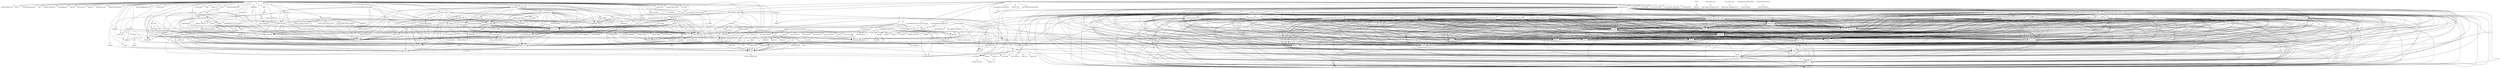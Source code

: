 digraph depends {
    node [shape=plaintext]
activitymanager -> db8;
activitymanager -> libboost_regex1_51_0;
activitymanager -> libglib_2_0_0;
activitymanager -> libstdc6;
activitymanager -> luna_service2;
activitymanager -> upstart;
alsa_utils_alsactl -> alsa_states [style=dotted];
alsa_utils_alsactl -> libasound2;
alsa_utils_alsamixer -> libasound2;
alsa_utils_alsamixer -> libformw5;
alsa_utils_alsamixer -> libmenuw5;
alsa_utils_alsamixer -> libncursesw5;
alsa_utils_alsamixer -> libpanelw5;
alsa_utils_alsamixer -> libtinfo5;
alsa_utils_alsaucm -> libasound2;
alsa_utils_amixer -> libasound2;
alsa_utils_aplay -> libasound2;
bash -> libtinfo5;
binutils -> libz1;
bluez4 -> libdbus_1_3;
bluez4 -> libglib_2_0_0;
bluez4 -> libreadline6;
bluez4 -> libudev0;
bluez4 -> libusb_0_1_4;
bluez4 -> libusb_1_0_0;
browser_adapter -> libglib_2_0_0;
browser_adapter -> libpbnjson;
browser_adapter -> libstdc6;
browser_adapter -> qt4_webos;
browserserver -> isis_fonts;
browserserver -> libcrypto1_0_0;
browserserver -> libglib_2_0_0;
browserserver -> libpbnjson;
browserserver -> libpmcertificatemgr2;
browserserver -> libqtwebkit4;
browserserver -> libssl1_0_0;
browserserver -> libstdc6;
browserserver -> luna_service2;
browserserver -> ptmalloc3;
browserserver -> qt4_webos;
browserserver -> upstart;
busybox -> busybox_syslog [style=dotted];
busybox -> busybox_udhcpc [style=dotted];
bzip2 -> libbz2_0;
configurator -> db8;
configurator -> libglib_2_0_0;
configurator -> libstdc6;
configurator -> luna_service2;
configurator -> upstart;
connman -> base_passwd;
connman -> bluez4;
connman -> dbus_1;
connman -> iptables;
connman -> libdbus_1_3;
connman -> libglib_2_0_0;
connman -> libgnutls26;
connman -> ofono;
connman -> shadow;
connman -> wpa_supplicant;
curl -> libcurl5;
curl -> libz1;
db8 -> db;
db8 -> libglib_2_0_0;
db8 -> libicui18n36;
db8 -> libicuuc36;
db8 -> libstdc6;
db8 -> luna_service2;
db8 -> upstart;
dbus_1 -> base_passwd;
dbus_1 -> libdbus_1_3;
dbus_1 -> libexpat1;
dbus_1 -> libx11_6;
dbus_1 -> shadow;
dhcp_client -> bash;
dhcp_client -> libcrypto1_0_0;
e2fsprogs -> e2fsprogs_badblocks;
e2fsprogs -> libblkid1;
e2fsprogs -> libcom_err2;
e2fsprogs -> libe2p2;
e2fsprogs -> libext2fs2;
e2fsprogs -> libss2;
e2fsprogs -> libuuid1;
e2fsprogs_badblocks -> libcom_err2;
e2fsprogs_badblocks -> libext2fs2;
eglibc_locale_en_gb -> virtual_locale_en_gb;
fbprogress -> libstdc6;
fbprogress -> tar;
filecache -> db8;
filecache -> glibmm;
filecache -> jemalloc;
filecache -> libboost_filesystem1_51_0;
filecache -> libboost_system1_51_0;
filecache -> libglib_2_0_0;
filecache -> libsigc_2_0_0;
filecache -> libstdc6;
filecache -> luna_service2;
filecache -> upstart;
gdb -> glibc_thread_db [style=dotted];
gdb -> libexpat1;
gdb -> libreadline6;
gdb -> libtinfo5;
gdb -> libz1;
glibmm -> libffi6;
glibmm -> libglib_2_0_0;
glibmm -> libsigc_2_0_0;
glibmm -> libstdc6;
glibmm -> libz1;
icu -> libicudata36;
icu -> libicui18n36;
icu -> libicutu36;
icu -> libicuuc36;
icu -> libstdc6;
iproute2 -> iptables;
keyboard_efigs -> libglib_2_0_0;
keyboard_efigs -> libpbnjson;
keyboard_efigs -> libstdc6;
keyboard_efigs -> luna_service2;
keyboard_efigs -> qt4_webos;
keymaps -> initscripts;
keymaps -> kbd;
kmod -> libkmod2;
libasound2 -> alsa_conf_base;
libblkid1 -> libuuid1;
libboost_filesystem1_51_0 -> libboost_system1_51_0;
libboost_filesystem1_51_0 -> libstdc6;
libboost_program_options1_51_0 -> libstdc6;
libboost_regex1_51_0 -> libstdc6;
libboost_system1_51_0 -> libstdc6;
libcurl5 -> curl_certs [style=dotted];
libcurl5 -> libcap2;
libcurl5 -> libcares2;
libcurl5 -> libgcrypt11;
libcurl5 -> libgnutls26;
libcurl5 -> libgpg_error0;
libcurl5 -> libtasn1_3;
libcurl5 -> libz1;
libdbus_1_3 -> dbus_1 [style=dotted];
libemail_common2 -> db8;
libemail_common2 -> jemalloc;
libemail_common2 -> libboost_regex1_51_0;
libemail_common2 -> libcurl5;
libemail_common2 -> libglib_2_0_0;
libemail_common2 -> libicuuc36;
libemail_common2 -> libpalmsocket2;
libemail_common2 -> libstdc6;
libemail_common2 -> libz1;
libext2fs2 -> libblkid1;
libext2fs2 -> libcom_err2;
libformw5 -> libncursesw5;
libformw5 -> libtinfo5;
libgcrypt11 -> libcap2;
libgcrypt11 -> libgpg_error0;
libgles_android -> libgles_android_nonfree;
libgles_android -> libstdc6;
libgles_android_nonfree -> libgles_android;
libglib_2_0_0 -> libffi6;
libglib_2_0_0 -> libz1;
libglib_2_0_locale_en_gb -> libglib_2_0_0;
libglib_2_0_locale_en_gb -> virtual_locale_en_gb;
libgnutls26 -> libcap2;
libgnutls26 -> libgcrypt11;
libgnutls26 -> libgpg_error0;
libgnutls26 -> libtasn1_3;
libgnutls26 -> libz1;
libhunspell_1_3_0 -> libstdc6;
libicui18n36 -> libicudata36;
libicui18n36 -> libicuuc36;
libicui18n36 -> libstdc6;
libicutu36 -> libicudata36;
libicutu36 -> libicui18n36;
libicutu36 -> libicuuc36;
libicutu36 -> libstdc6;
libicuuc36 -> libicudata36;
libicuuc36 -> libstdc6;
liblunasysmgrcommon1 -> libglib_2_0_0;
liblunasysmgrcommon1 -> libnyx2;
liblunasysmgrcommon1 -> libpmloglib2;
liblunasysmgrcommon1 -> librolegen2;
liblunasysmgrcommon1 -> libstdc6;
liblunasysmgrcommon1 -> luna_prefs;
liblunasysmgrcommon1 -> qt4_webos;
liblunasysmgripc2 -> libglib_2_0_0;
liblunasysmgripc2 -> libstdc6;
libmenuw5 -> libncursesw5;
libmenuw5 -> libtinfo5;
libncurses5 -> libtinfo5;
libncursesw5 -> libtinfo5;
libnl_3_cli -> libnl_3_200;
libnl_3_cli -> libnl_3_genl;
libnl_3_cli -> libnl_nf_3_200;
libnl_3_cli -> libnl_route_3_200;
libnl_3_genl -> libnl_3_200;
libnl_3_genl -> libnl_3_cli;
libnl_nf_3_200 -> libnl_3_200;
libnl_nf_3_200 -> libnl_route_3_200;
libnl_route_3_200 -> libnl_3_200;
libnyx2 -> libglib_2_0_0;
libnyx2 -> nyx_modules;
libpalmsocket2 -> libcares2;
libpalmsocket2 -> libcrypto1_0_0;
libpalmsocket2 -> libglib_2_0_0;
libpalmsocket2 -> libpmloglib2;
libpalmsocket2 -> libpmstatemachineengine2;
libpalmsocket2 -> libssl1_0_0;
libpanelw5 -> libncursesw5;
libpanelw5 -> libtinfo5;
libpbnjson -> libstdc6;
libpbnjson -> yajl;
libpmcertificatemgr2 -> libcrypto1_0_0;
libpmloglib2 -> pmlogconf;
libpmstatemachineengine2 -> libpmloglib2;
libpng12_0 -> libz1;
libpulse0 -> libcap2;
libpulse0 -> libdbus_1_3;
libpulse0 -> libgdbm4;
libpulse0 -> libice6;
libpulse0 -> libjson0;
libpulse0 -> libsm6;
libpulse0 -> libsndfile1;
libpulse0 -> libuuid1;
libpulse0 -> libx11_6;
libpulse0 -> libx11_xcb1;
libpulse0 -> libxau6;
libpulse0 -> libxcb1;
libpulse0 -> libxdmcp6;
libpulse0 -> libxext6;
libpulse0 -> libxi6;
libpulse0 -> libxtst6;
libpulse0 -> pulseaudio;
libpulsecore -> libcap2;
libpulsecore -> libdbus_1_3;
libpulsecore -> libgdbm4;
libpulsecore -> libice6;
libpulsecore -> libjson0;
libpulsecore -> libltdl7;
libpulsecore -> libpulse0;
libpulsecore -> libsamplerate0;
libpulsecore -> libsm6;
libpulsecore -> libsndfile1;
libpulsecore -> libuuid1;
libpulsecore -> libx11_6;
libpulsecore -> libx11_xcb1;
libpulsecore -> libxau6;
libpulsecore -> libxcb1;
libpulsecore -> libxdmcp6;
libpulsecore -> libxext6;
libpulsecore -> libxi6;
libpulsecore -> libxtst6;
libpulsecore -> pulseaudio;
libpulsecore -> speex;
libqtwebkit4 -> libgles_android;
libqtwebkit4 -> libglib_2_0_0;
libqtwebkit4 -> libsqlite3_0;
libqtwebkit4 -> libstdc6;
libqtwebkit4 -> libz1;
libqtwebkit4 -> luna_service2;
libqtwebkit4 -> qt4_webos;
libreadline6 -> libtinfo5;
librolegen2 -> libstdc6;
libsamplerate0 -> libsndfile1;
libsamsung_ipc0 -> libcrypto1_0_0;
libsamsung_ipc0 -> libssl1_0_0;
libsigc_2_0_0 -> libstdc6;
libsm6 -> libice6;
libsm6 -> libuuid1;
libss2 -> libcom_err2;
libssl1_0_0 -> libcrypto1_0_0;
libtinfo5 -> ncurses_terminfo_base [style=dotted];
libudev0 -> udev;
libupstart0 -> upstart;
libusb_0_1_4 -> libusb_1_0_0;
libx11_6 -> libxau6;
libx11_6 -> libxcb1;
libx11_6 -> libxdmcp6;
libx11_xcb1 -> libx11_6;
libx11_xcb1 -> libxau6;
libx11_xcb1 -> libxcb1;
libx11_xcb1 -> libxdmcp6;
libxcb1 -> libxau6;
libxcb1 -> libxdmcp6;
libxext6 -> libx11_6;
libxext6 -> libxau6;
libxext6 -> libxcb1;
libxext6 -> libxdmcp6;
libxi6 -> libx11_6;
libxi6 -> libxau6;
libxi6 -> libxcb1;
libxi6 -> libxdmcp6;
libxi6 -> libxext6;
libxml2 -> libz1;
libxtst6 -> libx11_6;
libxtst6 -> libxau6;
libxtst6 -> libxcb1;
libxtst6 -> libxdmcp6;
libxtst6 -> libxext6;
libxtst6 -> libxi6;
locale_base_en_gb -> eglibc_binary_localedata_en_gb;
locale_base_en_us -> eglibc_binary_localedata_en_us;
luna_prefs -> libcjson1;
luna_prefs -> libglib_2_0_0;
luna_prefs -> libsqlite3_0;
luna_prefs -> luna_service2;
luna_service2 -> libcjson1;
luna_service2 -> libglib_2_0_0;
luna_service2 -> libpmloglib2;
luna_service2 -> luna_service2;
luna_service2 -> upstart;
luna_sysmgr -> keyboard_efigs;
luna_sysmgr -> libcjson1;
luna_sysmgr -> libcrypto1_0_0;
luna_sysmgr -> libgles_android;
luna_sysmgr -> libglib_2_0_0;
luna_sysmgr -> liblunasysmgripc2;
luna_sysmgr -> libnyx2;
luna_sysmgr -> libpbnjson;
luna_sysmgr -> libpmloglib2;
luna_sysmgr -> libqtwebkit4;
luna_sysmgr -> librolegen2;
luna_sysmgr -> libsqlite3_0;
luna_sysmgr -> libssl1_0_0;
luna_sysmgr -> libstdc6;
luna_sysmgr -> luna_prefs;
luna_sysmgr -> luna_service2;
luna_sysmgr -> ptmalloc3;
luna_sysmgr -> qt4_webos;
luna_sysmgr -> util_linux;
luna_sysmgr -> webappmanager;
luna_sysservice -> libcjson1;
luna_sysservice -> libglib_2_0_0;
luna_sysservice -> libpbnjson;
luna_sysservice -> libsqlite3_0;
luna_sysservice -> libstdc6;
luna_sysservice -> liburiparser1;
luna_sysservice -> luna_service2;
luna_sysservice -> qt4_webos;
luna_sysservice -> upstart;
luna_universalsearchmgr -> libcjson1;
luna_universalsearchmgr -> libglib_2_0_0;
luna_universalsearchmgr -> libsqlite3_0;
luna_universalsearchmgr -> libstdc6;
luna_universalsearchmgr -> libxml2;
luna_universalsearchmgr -> luna_service2;
luna_universalsearchmgr -> upstart;
mdbus2 -> libglib_2_0_0;
mdbus2 -> libreadline6;
mojomail_imap -> db8;
mojomail_imap -> libboost_regex1_51_0;
mojomail_imap -> libemail_common2;
mojomail_imap -> libglib_2_0_0;
mojomail_imap -> libicuuc36;
mojomail_imap -> libstdc6;
mojomail_imap -> luna_service2;
mojomail_pop -> db8;
mojomail_pop -> libemail_common2;
mojomail_pop -> libglib_2_0_0;
mojomail_pop -> libstdc6;
mojomail_pop -> luna_service2;
mojomail_smtp -> db8;
mojomail_smtp -> jemalloc;
mojomail_smtp -> libemail_common2;
mojomail_smtp -> libglib_2_0_0;
mojomail_smtp -> libstdc6;
mojomail_smtp -> luna_service2;
mojoservicelauncher -> libboost_program_options1_51_0;
mojoservicelauncher -> libpbnjson;
mojoservicelauncher -> libstdc6;
mojoservicelauncher -> mojoloader;
mojoservicelauncher -> nodejs_module_webos_dynaload;
mojoservicelauncher -> nodejs_module_webos_pmlog;
mojoservicelauncher -> nodejs_module_webos_sysbus;
mojoservicelauncher -> upstart;
ncurses -> libtinfo5;
nodejs -> libcrypto1_0_0;
nodejs -> libssl1_0_0;
nodejs -> libstdc6;
nodejs_module_webos_dynaload -> libboost_filesystem1_51_0;
nodejs_module_webos_dynaload -> libstdc6;
nodejs_module_webos_pmlog -> libpmloglib2;
nodejs_module_webos_pmlog -> libstdc6;
nodejs_module_webos_sysbus -> libglib_2_0_0;
nodejs_module_webos_sysbus -> libstdc6;
nodejs_module_webos_sysbus -> luna_service2;
nyx_modules -> libglib_2_0_0;
nyx_modules -> libnyx2;
nyx_modules -> libudev0;
nyx_modules -> mtdev;
ofono -> bluez4;
ofono -> libdbus_1_3;
ofono -> libglib_2_0_0;
ofono -> libsamsung_ipc0;
ofono -> libudev0;
ofono -> samsung_rfs_mgr;
openssh -> openssh_keygen;
openssh -> openssh_scp;
openssh -> openssh_ssh;
openssh -> openssh_sshd;
openssh_keygen -> libcrypto1_0_0;
openssh_ssh -> libcrypto1_0_0;
openssh_ssh -> libz1;
openssh_sshd -> base_passwd;
openssh_sshd -> libcrypto1_0_0;
openssh_sshd -> libz1;
openssh_sshd -> openssh_keygen;
openssh_sshd -> shadow;
openssl -> libcrypto1_0_0;
openssl -> libssl1_0_0;
openssl -> perl;
opkg -> libopkg1;
opkg -> opkg_config_base;
org_webosinternals_ipkgservice -> libglib_2_0_0;
org_webosinternals_ipkgservice -> libmjson0;
org_webosinternals_ipkgservice -> luna_service2;
org_webosinternals_ipkgservice -> upstart;
org_webosinternals_service_update -> libglib_2_0_0;
org_webosinternals_service_update -> libopkg1;
org_webosinternals_service_update -> libpbnjson;
org_webosinternals_service_update -> luna_service2;
org_webosinternals_service_update -> upstart;
org_webosinternals_service_upstartmgr -> libglib_2_0_0;
org_webosinternals_service_upstartmgr -> libmjson0;
org_webosinternals_service_upstartmgr -> luna_service2;
org_webosinternals_service_upstartmgr -> upstart;
org_webosports_app_firstuse -> cordova;
org_webosports_app_settings -> cordova;
org_webosports_service_licenses -> luna_service2;
packagegroup_core_ssh_openssh -> openssh;
packagegroup_webos_boot -> base_files;
packagegroup_webos_boot -> base_passwd;
packagegroup_webos_boot -> busybox;
packagegroup_webos_boot -> initscripts;
packagegroup_webos_boot -> keymaps;
packagegroup_webos_boot -> modutils_initscripts;
packagegroup_webos_boot -> netbase;
packagegroup_webos_boot -> tinylogin;
packagegroup_webos_boot -> udev;
packagegroup_webos_boot -> upstart;
packagegroup_webos_extended -> activitymanager;
packagegroup_webos_extended -> app_services;
packagegroup_webos_extended -> bash;
packagegroup_webos_extended -> binutils;
packagegroup_webos_extended -> browser_adapter;
packagegroup_webos_extended -> browserserver;
packagegroup_webos_extended -> bzip2;
packagegroup_webos_extended -> com_palm_app_browser;
packagegroup_webos_extended -> configurator;
packagegroup_webos_extended -> core_apps;
packagegroup_webos_extended -> cpushareholder_stub;
packagegroup_webos_extended -> curl;
packagegroup_webos_extended -> dhcp_client;
packagegroup_webos_extended -> e2fsprogs;
packagegroup_webos_extended -> enyo_1_0;
packagegroup_webos_extended -> fbprogress;
packagegroup_webos_extended -> filecache;
packagegroup_webos_extended -> foundation_frameworks;
packagegroup_webos_extended -> gzip;
packagegroup_webos_extended -> icu;
packagegroup_webos_extended -> iproute2;
packagegroup_webos_extended -> libhunspell_1_3_0;
packagegroup_webos_extended -> libqtwebkit4;
packagegroup_webos_extended -> librdx_stub;
packagegroup_webos_extended -> loadable_frameworks;
packagegroup_webos_extended -> luna_applauncher;
packagegroup_webos_extended -> luna_init;
packagegroup_webos_extended -> luna_sysmgr;
packagegroup_webos_extended -> luna_sysservice;
packagegroup_webos_extended -> luna_systemui;
packagegroup_webos_extended -> luna_universalsearchmgr;
packagegroup_webos_extended -> makedevs;
packagegroup_webos_extended -> mojolocation_stub;
packagegroup_webos_extended -> mojomail_imap;
packagegroup_webos_extended -> mojomail_pop;
packagegroup_webos_extended -> mojomail_smtp;
packagegroup_webos_extended -> mojoservice_frameworks;
packagegroup_webos_extended -> mojoservicelauncher;
packagegroup_webos_extended -> ncurses;
packagegroup_webos_extended -> nodejs;
packagegroup_webos_extended -> openssl;
packagegroup_webos_extended -> opkg;
packagegroup_webos_extended -> parted;
packagegroup_webos_extended -> pmklogd;
packagegroup_webos_extended -> pmlogctl;
packagegroup_webos_extended -> pmlogdaemon;
packagegroup_webos_extended -> pmnetconfigmanager_stub;
packagegroup_webos_extended -> procps;
packagegroup_webos_extended -> psmisc;
packagegroup_webos_extended -> rdx_utils_stub;
packagegroup_webos_extended -> sleepd;
packagegroup_webos_extended -> sqlite3;
packagegroup_webos_extended -> storaged;
packagegroup_webos_extended -> sysvinit_pidof;
packagegroup_webos_extended -> tzdata;
packagegroup_webos_extended -> underscore;
packagegroup_webos_extended -> webkit_supplemental;
packagegroup_webos_extended -> webos_initscripts;
packagegroup_webos_extended -> webos_shutdownscripts;
packagegroup_webos_ports_development -> alsa_utils_alsactl;
packagegroup_webos_ports_development -> alsa_utils_alsamixer;
packagegroup_webos_ports_development -> alsa_utils_alsaucm;
packagegroup_webos_ports_development -> alsa_utils_amixer;
packagegroup_webos_ports_development -> alsa_utils_aplay;
packagegroup_webos_ports_development -> gdb;
packagegroup_webos_ports_development -> mdbus2;
packagegroup_webos_ports_development -> mingetty;
packagegroup_webos_ports_development -> powerstat;
packagegroup_webos_ports_development -> screen;
packagegroup_webos_ports_development -> serial_forward;
packagegroup_webos_ports_extended -> bluez4;
packagegroup_webos_ports_extended -> ca_certificates;
packagegroup_webos_ports_extended -> crash_handler;
packagegroup_webos_ports_extended -> distro_feed_configs;
packagegroup_webos_ports_extended -> org_webosinternals_ipkgservice;
packagegroup_webos_ports_extended -> org_webosinternals_service_update;
packagegroup_webos_ports_extended -> org_webosinternals_service_upstartmgr;
packagegroup_webos_ports_extended -> org_webosports_app_firstuse;
packagegroup_webos_ports_extended -> org_webosports_app_memos;
packagegroup_webos_ports_extended -> org_webosports_app_settings;
packagegroup_webos_ports_extended -> org_webosports_service_licenses;
packagegroup_webos_ports_extended -> pulseaudio_server;
packagegroup_webos_ports_extended -> token_generator;
packagegroup_webos_ports_extended -> webos_connman_adapter;
packagegroup_webos_ports_extended -> wireless_tools;
packagegroup_webos_upstart -> connman_upstart;
parted -> libblkid1;
parted -> libreadline6;
parted -> libtinfo5;
parted -> libuuid1;
perl -> libperl5;
pmklogd -> upstart;
pmlogctl -> libpmloglib2;
pmlogctl -> pmlogconf;
pmlogdaemon -> busybox;
pmlogdaemon -> libglib_2_0_0;
pmlogdaemon -> libpmloglib2;
pmlogdaemon -> librdx_stub;
pmlogdaemon -> libz1;
pmlogdaemon -> pmlogconf;
pmlogdaemon -> upstart;
powerd -> libcjson1;
powerd -> libglib_2_0_0;
powerd -> libnyx2;
powerd -> luna_service2;
powerd -> upstart;
procps -> libncurses5;
procps -> libtinfo5;
psmisc -> fuser;
psmisc -> killall;
psmisc -> pstree;
pstree -> libtinfo5;
pulseaudio -> bluez4;
pulseaudio -> libcap2;
pulseaudio -> libdbus_1_3;
pulseaudio -> libgdbm4;
pulseaudio -> libice6;
pulseaudio -> libjson0;
pulseaudio -> libpulse0;
pulseaudio -> libsm6;
pulseaudio -> libsndfile1;
pulseaudio -> libuuid1;
pulseaudio -> libx11_6;
pulseaudio -> libx11_xcb1;
pulseaudio -> libxau6;
pulseaudio -> libxcb1;
pulseaudio -> libxdmcp6;
pulseaudio -> libxext6;
pulseaudio -> libxi6;
pulseaudio -> libxtst6;
pulseaudio_lib_alsa_util -> libasound2;
pulseaudio_lib_alsa_util -> libcap2;
pulseaudio_lib_alsa_util -> libdbus_1_3;
pulseaudio_lib_alsa_util -> libgdbm4;
pulseaudio_lib_alsa_util -> libice6;
pulseaudio_lib_alsa_util -> libjson0;
pulseaudio_lib_alsa_util -> libltdl7;
pulseaudio_lib_alsa_util -> libpulse0;
pulseaudio_lib_alsa_util -> libpulsecore;
pulseaudio_lib_alsa_util -> libsamplerate0;
pulseaudio_lib_alsa_util -> libsm6;
pulseaudio_lib_alsa_util -> libsndfile1;
pulseaudio_lib_alsa_util -> libudev0;
pulseaudio_lib_alsa_util -> libuuid1;
pulseaudio_lib_alsa_util -> libx11_6;
pulseaudio_lib_alsa_util -> libx11_xcb1;
pulseaudio_lib_alsa_util -> libxau6;
pulseaudio_lib_alsa_util -> libxcb1;
pulseaudio_lib_alsa_util -> libxdmcp6;
pulseaudio_lib_alsa_util -> libxext6;
pulseaudio_lib_alsa_util -> libxi6;
pulseaudio_lib_alsa_util -> libxtst6;
pulseaudio_lib_alsa_util -> pulseaudio;
pulseaudio_lib_alsa_util -> speex;
pulseaudio_lib_protocol_native -> libcap2;
pulseaudio_lib_protocol_native -> libdbus_1_3;
pulseaudio_lib_protocol_native -> libgdbm4;
pulseaudio_lib_protocol_native -> libice6;
pulseaudio_lib_protocol_native -> libjson0;
pulseaudio_lib_protocol_native -> libltdl7;
pulseaudio_lib_protocol_native -> libpulse0;
pulseaudio_lib_protocol_native -> libpulsecore;
pulseaudio_lib_protocol_native -> libsamplerate0;
pulseaudio_lib_protocol_native -> libsm6;
pulseaudio_lib_protocol_native -> libsndfile1;
pulseaudio_lib_protocol_native -> libuuid1;
pulseaudio_lib_protocol_native -> libx11_6;
pulseaudio_lib_protocol_native -> libx11_xcb1;
pulseaudio_lib_protocol_native -> libxau6;
pulseaudio_lib_protocol_native -> libxcb1;
pulseaudio_lib_protocol_native -> libxdmcp6;
pulseaudio_lib_protocol_native -> libxext6;
pulseaudio_lib_protocol_native -> libxi6;
pulseaudio_lib_protocol_native -> libxtst6;
pulseaudio_lib_protocol_native -> pulseaudio;
pulseaudio_lib_protocol_native -> speex;
pulseaudio_module_alsa_card -> libasound2;
pulseaudio_module_alsa_card -> libcap2;
pulseaudio_module_alsa_card -> libdbus_1_3;
pulseaudio_module_alsa_card -> libgdbm4;
pulseaudio_module_alsa_card -> libice6;
pulseaudio_module_alsa_card -> libjson0;
pulseaudio_module_alsa_card -> libltdl7;
pulseaudio_module_alsa_card -> libpulse0;
pulseaudio_module_alsa_card -> libpulsecore;
pulseaudio_module_alsa_card -> libsamplerate0;
pulseaudio_module_alsa_card -> libsm6;
pulseaudio_module_alsa_card -> libsndfile1;
pulseaudio_module_alsa_card -> libudev0;
pulseaudio_module_alsa_card -> libuuid1;
pulseaudio_module_alsa_card -> libx11_6;
pulseaudio_module_alsa_card -> libx11_xcb1;
pulseaudio_module_alsa_card -> libxau6;
pulseaudio_module_alsa_card -> libxcb1;
pulseaudio_module_alsa_card -> libxdmcp6;
pulseaudio_module_alsa_card -> libxext6;
pulseaudio_module_alsa_card -> libxi6;
pulseaudio_module_alsa_card -> libxtst6;
pulseaudio_module_alsa_card -> pulseaudio;
pulseaudio_module_alsa_card -> pulseaudio_lib_alsa_util;
pulseaudio_module_alsa_card -> speex;
pulseaudio_module_alsa_sink -> libasound2;
pulseaudio_module_alsa_sink -> libcap2;
pulseaudio_module_alsa_sink -> libdbus_1_3;
pulseaudio_module_alsa_sink -> libgdbm4;
pulseaudio_module_alsa_sink -> libice6;
pulseaudio_module_alsa_sink -> libjson0;
pulseaudio_module_alsa_sink -> libltdl7;
pulseaudio_module_alsa_sink -> libpulse0;
pulseaudio_module_alsa_sink -> libpulsecore;
pulseaudio_module_alsa_sink -> libsamplerate0;
pulseaudio_module_alsa_sink -> libsm6;
pulseaudio_module_alsa_sink -> libsndfile1;
pulseaudio_module_alsa_sink -> libudev0;
pulseaudio_module_alsa_sink -> libuuid1;
pulseaudio_module_alsa_sink -> libx11_6;
pulseaudio_module_alsa_sink -> libx11_xcb1;
pulseaudio_module_alsa_sink -> libxau6;
pulseaudio_module_alsa_sink -> libxcb1;
pulseaudio_module_alsa_sink -> libxdmcp6;
pulseaudio_module_alsa_sink -> libxext6;
pulseaudio_module_alsa_sink -> libxi6;
pulseaudio_module_alsa_sink -> libxtst6;
pulseaudio_module_alsa_sink -> pulseaudio;
pulseaudio_module_alsa_sink -> pulseaudio_lib_alsa_util;
pulseaudio_module_alsa_sink -> speex;
pulseaudio_module_alsa_source -> libasound2;
pulseaudio_module_alsa_source -> libcap2;
pulseaudio_module_alsa_source -> libdbus_1_3;
pulseaudio_module_alsa_source -> libgdbm4;
pulseaudio_module_alsa_source -> libice6;
pulseaudio_module_alsa_source -> libjson0;
pulseaudio_module_alsa_source -> libltdl7;
pulseaudio_module_alsa_source -> libpulse0;
pulseaudio_module_alsa_source -> libpulsecore;
pulseaudio_module_alsa_source -> libsamplerate0;
pulseaudio_module_alsa_source -> libsm6;
pulseaudio_module_alsa_source -> libsndfile1;
pulseaudio_module_alsa_source -> libudev0;
pulseaudio_module_alsa_source -> libuuid1;
pulseaudio_module_alsa_source -> libx11_6;
pulseaudio_module_alsa_source -> libx11_xcb1;
pulseaudio_module_alsa_source -> libxau6;
pulseaudio_module_alsa_source -> libxcb1;
pulseaudio_module_alsa_source -> libxdmcp6;
pulseaudio_module_alsa_source -> libxext6;
pulseaudio_module_alsa_source -> libxi6;
pulseaudio_module_alsa_source -> libxtst6;
pulseaudio_module_alsa_source -> pulseaudio;
pulseaudio_module_alsa_source -> pulseaudio_lib_alsa_util;
pulseaudio_module_alsa_source -> speex;
pulseaudio_module_always_sink -> libcap2;
pulseaudio_module_always_sink -> libdbus_1_3;
pulseaudio_module_always_sink -> libgdbm4;
pulseaudio_module_always_sink -> libice6;
pulseaudio_module_always_sink -> libjson0;
pulseaudio_module_always_sink -> libltdl7;
pulseaudio_module_always_sink -> libpulse0;
pulseaudio_module_always_sink -> libpulsecore;
pulseaudio_module_always_sink -> libsamplerate0;
pulseaudio_module_always_sink -> libsm6;
pulseaudio_module_always_sink -> libsndfile1;
pulseaudio_module_always_sink -> libuuid1;
pulseaudio_module_always_sink -> libx11_6;
pulseaudio_module_always_sink -> libx11_xcb1;
pulseaudio_module_always_sink -> libxau6;
pulseaudio_module_always_sink -> libxcb1;
pulseaudio_module_always_sink -> libxdmcp6;
pulseaudio_module_always_sink -> libxext6;
pulseaudio_module_always_sink -> libxi6;
pulseaudio_module_always_sink -> libxtst6;
pulseaudio_module_always_sink -> pulseaudio;
pulseaudio_module_always_sink -> speex;
pulseaudio_module_augment_properties -> libcap2;
pulseaudio_module_augment_properties -> libdbus_1_3;
pulseaudio_module_augment_properties -> libgdbm4;
pulseaudio_module_augment_properties -> libice6;
pulseaudio_module_augment_properties -> libjson0;
pulseaudio_module_augment_properties -> libltdl7;
pulseaudio_module_augment_properties -> libpulse0;
pulseaudio_module_augment_properties -> libpulsecore;
pulseaudio_module_augment_properties -> libsamplerate0;
pulseaudio_module_augment_properties -> libsm6;
pulseaudio_module_augment_properties -> libsndfile1;
pulseaudio_module_augment_properties -> libuuid1;
pulseaudio_module_augment_properties -> libx11_6;
pulseaudio_module_augment_properties -> libx11_xcb1;
pulseaudio_module_augment_properties -> libxau6;
pulseaudio_module_augment_properties -> libxcb1;
pulseaudio_module_augment_properties -> libxdmcp6;
pulseaudio_module_augment_properties -> libxext6;
pulseaudio_module_augment_properties -> libxi6;
pulseaudio_module_augment_properties -> libxtst6;
pulseaudio_module_augment_properties -> pulseaudio;
pulseaudio_module_augment_properties -> speex;
pulseaudio_module_card_restore -> libcap2;
pulseaudio_module_card_restore -> libdbus_1_3;
pulseaudio_module_card_restore -> libgdbm4;
pulseaudio_module_card_restore -> libice6;
pulseaudio_module_card_restore -> libjson0;
pulseaudio_module_card_restore -> libltdl7;
pulseaudio_module_card_restore -> libpulse0;
pulseaudio_module_card_restore -> libpulsecore;
pulseaudio_module_card_restore -> libsamplerate0;
pulseaudio_module_card_restore -> libsm6;
pulseaudio_module_card_restore -> libsndfile1;
pulseaudio_module_card_restore -> libuuid1;
pulseaudio_module_card_restore -> libx11_6;
pulseaudio_module_card_restore -> libx11_xcb1;
pulseaudio_module_card_restore -> libxau6;
pulseaudio_module_card_restore -> libxcb1;
pulseaudio_module_card_restore -> libxdmcp6;
pulseaudio_module_card_restore -> libxext6;
pulseaudio_module_card_restore -> libxi6;
pulseaudio_module_card_restore -> libxtst6;
pulseaudio_module_card_restore -> pulseaudio;
pulseaudio_module_card_restore -> speex;
pulseaudio_module_default_device_restore -> libcap2;
pulseaudio_module_default_device_restore -> libdbus_1_3;
pulseaudio_module_default_device_restore -> libgdbm4;
pulseaudio_module_default_device_restore -> libice6;
pulseaudio_module_default_device_restore -> libjson0;
pulseaudio_module_default_device_restore -> libltdl7;
pulseaudio_module_default_device_restore -> libpulse0;
pulseaudio_module_default_device_restore -> libpulsecore;
pulseaudio_module_default_device_restore -> libsamplerate0;
pulseaudio_module_default_device_restore -> libsm6;
pulseaudio_module_default_device_restore -> libsndfile1;
pulseaudio_module_default_device_restore -> libuuid1;
pulseaudio_module_default_device_restore -> libx11_6;
pulseaudio_module_default_device_restore -> libx11_xcb1;
pulseaudio_module_default_device_restore -> libxau6;
pulseaudio_module_default_device_restore -> libxcb1;
pulseaudio_module_default_device_restore -> libxdmcp6;
pulseaudio_module_default_device_restore -> libxext6;
pulseaudio_module_default_device_restore -> libxi6;
pulseaudio_module_default_device_restore -> libxtst6;
pulseaudio_module_default_device_restore -> pulseaudio;
pulseaudio_module_default_device_restore -> speex;
pulseaudio_module_detect -> libcap2;
pulseaudio_module_detect -> libdbus_1_3;
pulseaudio_module_detect -> libgdbm4;
pulseaudio_module_detect -> libice6;
pulseaudio_module_detect -> libjson0;
pulseaudio_module_detect -> libltdl7;
pulseaudio_module_detect -> libpulse0;
pulseaudio_module_detect -> libpulsecore;
pulseaudio_module_detect -> libsamplerate0;
pulseaudio_module_detect -> libsm6;
pulseaudio_module_detect -> libsndfile1;
pulseaudio_module_detect -> libuuid1;
pulseaudio_module_detect -> libx11_6;
pulseaudio_module_detect -> libx11_xcb1;
pulseaudio_module_detect -> libxau6;
pulseaudio_module_detect -> libxcb1;
pulseaudio_module_detect -> libxdmcp6;
pulseaudio_module_detect -> libxext6;
pulseaudio_module_detect -> libxi6;
pulseaudio_module_detect -> libxtst6;
pulseaudio_module_detect -> pulseaudio;
pulseaudio_module_detect -> speex;
pulseaudio_module_device_restore -> libcap2;
pulseaudio_module_device_restore -> libdbus_1_3;
pulseaudio_module_device_restore -> libgdbm4;
pulseaudio_module_device_restore -> libice6;
pulseaudio_module_device_restore -> libjson0;
pulseaudio_module_device_restore -> libltdl7;
pulseaudio_module_device_restore -> libpulse0;
pulseaudio_module_device_restore -> libpulsecore;
pulseaudio_module_device_restore -> libsamplerate0;
pulseaudio_module_device_restore -> libsm6;
pulseaudio_module_device_restore -> libsndfile1;
pulseaudio_module_device_restore -> libuuid1;
pulseaudio_module_device_restore -> libx11_6;
pulseaudio_module_device_restore -> libx11_xcb1;
pulseaudio_module_device_restore -> libxau6;
pulseaudio_module_device_restore -> libxcb1;
pulseaudio_module_device_restore -> libxdmcp6;
pulseaudio_module_device_restore -> libxext6;
pulseaudio_module_device_restore -> libxi6;
pulseaudio_module_device_restore -> libxtst6;
pulseaudio_module_device_restore -> pulseaudio;
pulseaudio_module_device_restore -> pulseaudio_lib_protocol_native;
pulseaudio_module_device_restore -> speex;
pulseaudio_module_filter_apply -> libcap2;
pulseaudio_module_filter_apply -> libdbus_1_3;
pulseaudio_module_filter_apply -> libgdbm4;
pulseaudio_module_filter_apply -> libice6;
pulseaudio_module_filter_apply -> libjson0;
pulseaudio_module_filter_apply -> libltdl7;
pulseaudio_module_filter_apply -> libpulse0;
pulseaudio_module_filter_apply -> libpulsecore;
pulseaudio_module_filter_apply -> libsamplerate0;
pulseaudio_module_filter_apply -> libsm6;
pulseaudio_module_filter_apply -> libsndfile1;
pulseaudio_module_filter_apply -> libuuid1;
pulseaudio_module_filter_apply -> libx11_6;
pulseaudio_module_filter_apply -> libx11_xcb1;
pulseaudio_module_filter_apply -> libxau6;
pulseaudio_module_filter_apply -> libxcb1;
pulseaudio_module_filter_apply -> libxdmcp6;
pulseaudio_module_filter_apply -> libxext6;
pulseaudio_module_filter_apply -> libxi6;
pulseaudio_module_filter_apply -> libxtst6;
pulseaudio_module_filter_apply -> pulseaudio;
pulseaudio_module_filter_apply -> speex;
pulseaudio_module_filter_heuristics -> libcap2;
pulseaudio_module_filter_heuristics -> libdbus_1_3;
pulseaudio_module_filter_heuristics -> libgdbm4;
pulseaudio_module_filter_heuristics -> libice6;
pulseaudio_module_filter_heuristics -> libjson0;
pulseaudio_module_filter_heuristics -> libltdl7;
pulseaudio_module_filter_heuristics -> libpulse0;
pulseaudio_module_filter_heuristics -> libpulsecore;
pulseaudio_module_filter_heuristics -> libsamplerate0;
pulseaudio_module_filter_heuristics -> libsm6;
pulseaudio_module_filter_heuristics -> libsndfile1;
pulseaudio_module_filter_heuristics -> libuuid1;
pulseaudio_module_filter_heuristics -> libx11_6;
pulseaudio_module_filter_heuristics -> libx11_xcb1;
pulseaudio_module_filter_heuristics -> libxau6;
pulseaudio_module_filter_heuristics -> libxcb1;
pulseaudio_module_filter_heuristics -> libxdmcp6;
pulseaudio_module_filter_heuristics -> libxext6;
pulseaudio_module_filter_heuristics -> libxi6;
pulseaudio_module_filter_heuristics -> libxtst6;
pulseaudio_module_filter_heuristics -> pulseaudio;
pulseaudio_module_filter_heuristics -> speex;
pulseaudio_module_intended_roles -> libcap2;
pulseaudio_module_intended_roles -> libdbus_1_3;
pulseaudio_module_intended_roles -> libgdbm4;
pulseaudio_module_intended_roles -> libice6;
pulseaudio_module_intended_roles -> libjson0;
pulseaudio_module_intended_roles -> libltdl7;
pulseaudio_module_intended_roles -> libpulse0;
pulseaudio_module_intended_roles -> libpulsecore;
pulseaudio_module_intended_roles -> libsamplerate0;
pulseaudio_module_intended_roles -> libsm6;
pulseaudio_module_intended_roles -> libsndfile1;
pulseaudio_module_intended_roles -> libuuid1;
pulseaudio_module_intended_roles -> libx11_6;
pulseaudio_module_intended_roles -> libx11_xcb1;
pulseaudio_module_intended_roles -> libxau6;
pulseaudio_module_intended_roles -> libxcb1;
pulseaudio_module_intended_roles -> libxdmcp6;
pulseaudio_module_intended_roles -> libxext6;
pulseaudio_module_intended_roles -> libxi6;
pulseaudio_module_intended_roles -> libxtst6;
pulseaudio_module_intended_roles -> pulseaudio;
pulseaudio_module_intended_roles -> speex;
pulseaudio_module_native_protocol_unix -> libcap2;
pulseaudio_module_native_protocol_unix -> libdbus_1_3;
pulseaudio_module_native_protocol_unix -> libgdbm4;
pulseaudio_module_native_protocol_unix -> libice6;
pulseaudio_module_native_protocol_unix -> libjson0;
pulseaudio_module_native_protocol_unix -> libltdl7;
pulseaudio_module_native_protocol_unix -> libpulse0;
pulseaudio_module_native_protocol_unix -> libpulsecore;
pulseaudio_module_native_protocol_unix -> libsamplerate0;
pulseaudio_module_native_protocol_unix -> libsm6;
pulseaudio_module_native_protocol_unix -> libsndfile1;
pulseaudio_module_native_protocol_unix -> libuuid1;
pulseaudio_module_native_protocol_unix -> libx11_6;
pulseaudio_module_native_protocol_unix -> libx11_xcb1;
pulseaudio_module_native_protocol_unix -> libxau6;
pulseaudio_module_native_protocol_unix -> libxcb1;
pulseaudio_module_native_protocol_unix -> libxdmcp6;
pulseaudio_module_native_protocol_unix -> libxext6;
pulseaudio_module_native_protocol_unix -> libxi6;
pulseaudio_module_native_protocol_unix -> libxtst6;
pulseaudio_module_native_protocol_unix -> pulseaudio;
pulseaudio_module_native_protocol_unix -> pulseaudio_lib_protocol_native;
pulseaudio_module_native_protocol_unix -> speex;
pulseaudio_module_null_sink -> libcap2;
pulseaudio_module_null_sink -> libdbus_1_3;
pulseaudio_module_null_sink -> libgdbm4;
pulseaudio_module_null_sink -> libice6;
pulseaudio_module_null_sink -> libjson0;
pulseaudio_module_null_sink -> libltdl7;
pulseaudio_module_null_sink -> libpulse0;
pulseaudio_module_null_sink -> libpulsecore;
pulseaudio_module_null_sink -> libsamplerate0;
pulseaudio_module_null_sink -> libsm6;
pulseaudio_module_null_sink -> libsndfile1;
pulseaudio_module_null_sink -> libuuid1;
pulseaudio_module_null_sink -> libx11_6;
pulseaudio_module_null_sink -> libx11_xcb1;
pulseaudio_module_null_sink -> libxau6;
pulseaudio_module_null_sink -> libxcb1;
pulseaudio_module_null_sink -> libxdmcp6;
pulseaudio_module_null_sink -> libxext6;
pulseaudio_module_null_sink -> libxi6;
pulseaudio_module_null_sink -> libxtst6;
pulseaudio_module_null_sink -> pulseaudio;
pulseaudio_module_null_sink -> speex;
pulseaudio_module_position_event_sounds -> libcap2;
pulseaudio_module_position_event_sounds -> libdbus_1_3;
pulseaudio_module_position_event_sounds -> libgdbm4;
pulseaudio_module_position_event_sounds -> libice6;
pulseaudio_module_position_event_sounds -> libjson0;
pulseaudio_module_position_event_sounds -> libltdl7;
pulseaudio_module_position_event_sounds -> libpulse0;
pulseaudio_module_position_event_sounds -> libpulsecore;
pulseaudio_module_position_event_sounds -> libsamplerate0;
pulseaudio_module_position_event_sounds -> libsm6;
pulseaudio_module_position_event_sounds -> libsndfile1;
pulseaudio_module_position_event_sounds -> libuuid1;
pulseaudio_module_position_event_sounds -> libx11_6;
pulseaudio_module_position_event_sounds -> libx11_xcb1;
pulseaudio_module_position_event_sounds -> libxau6;
pulseaudio_module_position_event_sounds -> libxcb1;
pulseaudio_module_position_event_sounds -> libxdmcp6;
pulseaudio_module_position_event_sounds -> libxext6;
pulseaudio_module_position_event_sounds -> libxi6;
pulseaudio_module_position_event_sounds -> libxtst6;
pulseaudio_module_position_event_sounds -> pulseaudio;
pulseaudio_module_position_event_sounds -> speex;
pulseaudio_module_rescue_streams -> libcap2;
pulseaudio_module_rescue_streams -> libdbus_1_3;
pulseaudio_module_rescue_streams -> libgdbm4;
pulseaudio_module_rescue_streams -> libice6;
pulseaudio_module_rescue_streams -> libjson0;
pulseaudio_module_rescue_streams -> libltdl7;
pulseaudio_module_rescue_streams -> libpulse0;
pulseaudio_module_rescue_streams -> libpulsecore;
pulseaudio_module_rescue_streams -> libsamplerate0;
pulseaudio_module_rescue_streams -> libsm6;
pulseaudio_module_rescue_streams -> libsndfile1;
pulseaudio_module_rescue_streams -> libuuid1;
pulseaudio_module_rescue_streams -> libx11_6;
pulseaudio_module_rescue_streams -> libx11_xcb1;
pulseaudio_module_rescue_streams -> libxau6;
pulseaudio_module_rescue_streams -> libxcb1;
pulseaudio_module_rescue_streams -> libxdmcp6;
pulseaudio_module_rescue_streams -> libxext6;
pulseaudio_module_rescue_streams -> libxi6;
pulseaudio_module_rescue_streams -> libxtst6;
pulseaudio_module_rescue_streams -> pulseaudio;
pulseaudio_module_rescue_streams -> speex;
pulseaudio_module_role_cork -> libcap2;
pulseaudio_module_role_cork -> libdbus_1_3;
pulseaudio_module_role_cork -> libgdbm4;
pulseaudio_module_role_cork -> libice6;
pulseaudio_module_role_cork -> libjson0;
pulseaudio_module_role_cork -> libltdl7;
pulseaudio_module_role_cork -> libpulse0;
pulseaudio_module_role_cork -> libpulsecore;
pulseaudio_module_role_cork -> libsamplerate0;
pulseaudio_module_role_cork -> libsm6;
pulseaudio_module_role_cork -> libsndfile1;
pulseaudio_module_role_cork -> libuuid1;
pulseaudio_module_role_cork -> libx11_6;
pulseaudio_module_role_cork -> libx11_xcb1;
pulseaudio_module_role_cork -> libxau6;
pulseaudio_module_role_cork -> libxcb1;
pulseaudio_module_role_cork -> libxdmcp6;
pulseaudio_module_role_cork -> libxext6;
pulseaudio_module_role_cork -> libxi6;
pulseaudio_module_role_cork -> libxtst6;
pulseaudio_module_role_cork -> pulseaudio;
pulseaudio_module_role_cork -> speex;
pulseaudio_module_stream_restore -> libcap2;
pulseaudio_module_stream_restore -> libdbus_1_3;
pulseaudio_module_stream_restore -> libgdbm4;
pulseaudio_module_stream_restore -> libice6;
pulseaudio_module_stream_restore -> libjson0;
pulseaudio_module_stream_restore -> libltdl7;
pulseaudio_module_stream_restore -> libpulse0;
pulseaudio_module_stream_restore -> libpulsecore;
pulseaudio_module_stream_restore -> libsamplerate0;
pulseaudio_module_stream_restore -> libsm6;
pulseaudio_module_stream_restore -> libsndfile1;
pulseaudio_module_stream_restore -> libuuid1;
pulseaudio_module_stream_restore -> libx11_6;
pulseaudio_module_stream_restore -> libx11_xcb1;
pulseaudio_module_stream_restore -> libxau6;
pulseaudio_module_stream_restore -> libxcb1;
pulseaudio_module_stream_restore -> libxdmcp6;
pulseaudio_module_stream_restore -> libxext6;
pulseaudio_module_stream_restore -> libxi6;
pulseaudio_module_stream_restore -> libxtst6;
pulseaudio_module_stream_restore -> pulseaudio;
pulseaudio_module_stream_restore -> pulseaudio_lib_protocol_native;
pulseaudio_module_stream_restore -> speex;
pulseaudio_module_suspend_on_idle -> libcap2;
pulseaudio_module_suspend_on_idle -> libdbus_1_3;
pulseaudio_module_suspend_on_idle -> libgdbm4;
pulseaudio_module_suspend_on_idle -> libice6;
pulseaudio_module_suspend_on_idle -> libjson0;
pulseaudio_module_suspend_on_idle -> libltdl7;
pulseaudio_module_suspend_on_idle -> libpulse0;
pulseaudio_module_suspend_on_idle -> libpulsecore;
pulseaudio_module_suspend_on_idle -> libsamplerate0;
pulseaudio_module_suspend_on_idle -> libsm6;
pulseaudio_module_suspend_on_idle -> libsndfile1;
pulseaudio_module_suspend_on_idle -> libuuid1;
pulseaudio_module_suspend_on_idle -> libx11_6;
pulseaudio_module_suspend_on_idle -> libx11_xcb1;
pulseaudio_module_suspend_on_idle -> libxau6;
pulseaudio_module_suspend_on_idle -> libxcb1;
pulseaudio_module_suspend_on_idle -> libxdmcp6;
pulseaudio_module_suspend_on_idle -> libxext6;
pulseaudio_module_suspend_on_idle -> libxi6;
pulseaudio_module_suspend_on_idle -> libxtst6;
pulseaudio_module_suspend_on_idle -> pulseaudio;
pulseaudio_module_suspend_on_idle -> speex;
pulseaudio_module_switch_on_port_available -> libcap2;
pulseaudio_module_switch_on_port_available -> libdbus_1_3;
pulseaudio_module_switch_on_port_available -> libgdbm4;
pulseaudio_module_switch_on_port_available -> libice6;
pulseaudio_module_switch_on_port_available -> libjson0;
pulseaudio_module_switch_on_port_available -> libltdl7;
pulseaudio_module_switch_on_port_available -> libpulse0;
pulseaudio_module_switch_on_port_available -> libpulsecore;
pulseaudio_module_switch_on_port_available -> libsamplerate0;
pulseaudio_module_switch_on_port_available -> libsm6;
pulseaudio_module_switch_on_port_available -> libsndfile1;
pulseaudio_module_switch_on_port_available -> libuuid1;
pulseaudio_module_switch_on_port_available -> libx11_6;
pulseaudio_module_switch_on_port_available -> libx11_xcb1;
pulseaudio_module_switch_on_port_available -> libxau6;
pulseaudio_module_switch_on_port_available -> libxcb1;
pulseaudio_module_switch_on_port_available -> libxdmcp6;
pulseaudio_module_switch_on_port_available -> libxext6;
pulseaudio_module_switch_on_port_available -> libxi6;
pulseaudio_module_switch_on_port_available -> libxtst6;
pulseaudio_module_switch_on_port_available -> pulseaudio;
pulseaudio_module_switch_on_port_available -> speex;
pulseaudio_module_udev_detect -> libcap2;
pulseaudio_module_udev_detect -> libdbus_1_3;
pulseaudio_module_udev_detect -> libgdbm4;
pulseaudio_module_udev_detect -> libice6;
pulseaudio_module_udev_detect -> libjson0;
pulseaudio_module_udev_detect -> libltdl7;
pulseaudio_module_udev_detect -> libpulse0;
pulseaudio_module_udev_detect -> libpulsecore;
pulseaudio_module_udev_detect -> libsamplerate0;
pulseaudio_module_udev_detect -> libsm6;
pulseaudio_module_udev_detect -> libsndfile1;
pulseaudio_module_udev_detect -> libudev0;
pulseaudio_module_udev_detect -> libuuid1;
pulseaudio_module_udev_detect -> libx11_6;
pulseaudio_module_udev_detect -> libx11_xcb1;
pulseaudio_module_udev_detect -> libxau6;
pulseaudio_module_udev_detect -> libxcb1;
pulseaudio_module_udev_detect -> libxdmcp6;
pulseaudio_module_udev_detect -> libxext6;
pulseaudio_module_udev_detect -> libxi6;
pulseaudio_module_udev_detect -> libxtst6;
pulseaudio_module_udev_detect -> pulseaudio;
pulseaudio_module_udev_detect -> speex;
pulseaudio_server -> base_passwd;
pulseaudio_server -> libcap2;
pulseaudio_server -> libdbus_1_3;
pulseaudio_server -> libgdbm4;
pulseaudio_server -> libice6;
pulseaudio_server -> libjson0;
pulseaudio_server -> libltdl7;
pulseaudio_server -> libpulse0;
pulseaudio_server -> libpulsecore;
pulseaudio_server -> libsamplerate0;
pulseaudio_server -> libsm6;
pulseaudio_server -> libsndfile1;
pulseaudio_server -> libuuid1;
pulseaudio_server -> libx11_6;
pulseaudio_server -> libx11_xcb1;
pulseaudio_server -> libxau6;
pulseaudio_server -> libxcb1;
pulseaudio_server -> libxdmcp6;
pulseaudio_server -> libxext6;
pulseaudio_server -> libxi6;
pulseaudio_server -> libxtst6;
pulseaudio_server -> pulseaudio;
pulseaudio_server -> pulseaudio_module_alsa_card;
pulseaudio_server -> pulseaudio_module_alsa_sink;
pulseaudio_server -> pulseaudio_module_alsa_source;
pulseaudio_server -> pulseaudio_module_always_sink;
pulseaudio_server -> pulseaudio_module_augment_properties;
pulseaudio_server -> pulseaudio_module_card_restore;
pulseaudio_server -> pulseaudio_module_default_device_restore;
pulseaudio_server -> pulseaudio_module_detect;
pulseaudio_server -> pulseaudio_module_device_restore;
pulseaudio_server -> pulseaudio_module_filter_apply;
pulseaudio_server -> pulseaudio_module_filter_heuristics;
pulseaudio_server -> pulseaudio_module_intended_roles;
pulseaudio_server -> pulseaudio_module_native_protocol_unix;
pulseaudio_server -> pulseaudio_module_null_sink;
pulseaudio_server -> pulseaudio_module_position_event_sounds;
pulseaudio_server -> pulseaudio_module_rescue_streams;
pulseaudio_server -> pulseaudio_module_role_cork;
pulseaudio_server -> pulseaudio_module_stream_restore;
pulseaudio_server -> pulseaudio_module_suspend_on_idle;
pulseaudio_server -> pulseaudio_module_switch_on_port_available;
pulseaudio_server -> pulseaudio_module_udev_detect;
pulseaudio_server -> shadow;
pulseaudio_server -> speex;
qt4_webos -> libfreetype6;
qt4_webos -> libgles_android;
qt4_webos -> libglib_2_0_0;
qt4_webos -> libjpeg8;
qt4_webos -> libnyx2;
qt4_webos -> libpng12_0;
qt4_webos -> libstdc6;
qt4_webos -> qt4_webos_support;
qt4_webos_support -> libfreetype6;
qt4_webos_support -> libgles_android;
qt4_webos_support -> libglib_2_0_0;
qt4_webos_support -> libnyx2;
qt4_webos_support -> libstdc6;
qt4_webos_support -> qt4_webos;
samsung_rfs_mgr -> libglib_2_0_0;
samsung_rfs_mgr -> libsamsung_ipc0;
samsung_tuna_firmware -> bcm4330_firmware;
screen -> libtinfo5;
shadow -> shadow_securetty;
sleepd -> libcjson1;
sleepd -> libglib_2_0_0;
sleepd -> libnyx2;
sleepd -> libsqlite3_0;
sleepd -> libxml2;
sleepd -> luna_service2;
sleepd -> powerd;
sleepd -> upstart;
sqlite3 -> libreadline6;
sqlite3 -> libsqlite3_0;
storaged -> libcjson1;
storaged -> libglib_2_0_0;
storaged -> libnyx2;
storaged -> luna_service2;
udev -> libusb_0_1_4;
udev -> pciutils_ids [style=dotted];
udev -> udev_extraconf [style=dotted];
udev -> udev_utils [style=dotted];
udev -> usbutils_ids [style=dotted];
udev_extraconf -> udev;
upstart -> libupstart0 [style=dotted];
upstart -> upstart_sysvcompat [style=dotted];
util_linux -> libblkid1;
util_linux -> libncursesw5;
util_linux -> libtinfo5;
util_linux -> libuuid1;
util_linux -> libz1;
util_linux -> util_linux_cfdisk [style=dotted];
util_linux -> util_linux_fdisk [style=dotted];
util_linux -> util_linux_losetup;
util_linux -> util_linux_mkfs [style=dotted];
util_linux -> util_linux_mount [style=dotted];
util_linux -> util_linux_readprofile [style=dotted];
util_linux -> util_linux_sfdisk [style=dotted];
util_linux -> util_linux_swaponoff;
util_linux -> util_linux_umount;
util_linux_cfdisk -> libblkid1;
util_linux_cfdisk -> libncursesw5;
util_linux_cfdisk -> libtinfo5;
util_linux_fdisk -> libblkid1;
util_linux_mount -> libblkid1;
util_linux_swaponoff -> libblkid1;
util_linux_umount -> libblkid1;
webappmanager -> libcjson1;
webappmanager -> libcrypto1_0_0;
webappmanager -> libgles_android;
webappmanager -> libglib_2_0_0;
webappmanager -> liblunasysmgrcommon1;
webappmanager -> liblunasysmgripc2;
webappmanager -> libpbnjson;
webappmanager -> libpmloglib2;
webappmanager -> libqtwebkit4;
webappmanager -> librolegen2;
webappmanager -> libsqlite3_0;
webappmanager -> libssl1_0_0;
webappmanager -> libstdc6;
webappmanager -> luna_prefs;
webappmanager -> luna_service2;
webappmanager -> ptmalloc3;
webappmanager -> qt4_webos;
webappmanager -> util_linux;
webkit_supplemental -> libfreetype6;
webkit_supplemental -> libglib_2_0_0;
webkit_supplemental -> libstdc6;
webkit_supplemental -> qt4_webos;
webos_connman_adapter -> connman;
webos_connman_adapter -> libcrypto1_0_0;
webos_connman_adapter -> libglib_2_0_0;
webos_connman_adapter -> libpbnjson;
webos_connman_adapter -> luna_prefs;
webos_connman_adapter -> luna_service2;
webos_connman_adapter -> upstart;
webos_initscripts -> upstart;
wpa_supplicant -> libdbus_1_3;
wpa_supplicant -> libgcrypt11;
wpa_supplicant -> libgnutls26;
wpa_supplicant -> libnl_3_200;
wpa_supplicant -> libnl_3_genl;
wpa_supplicant -> wpa_supplicant_cli [style=dotted];
wpa_supplicant -> wpa_supplicant_passphrase [style=dotted];
wpa_supplicant_passphrase -> libgcrypt11;
}
